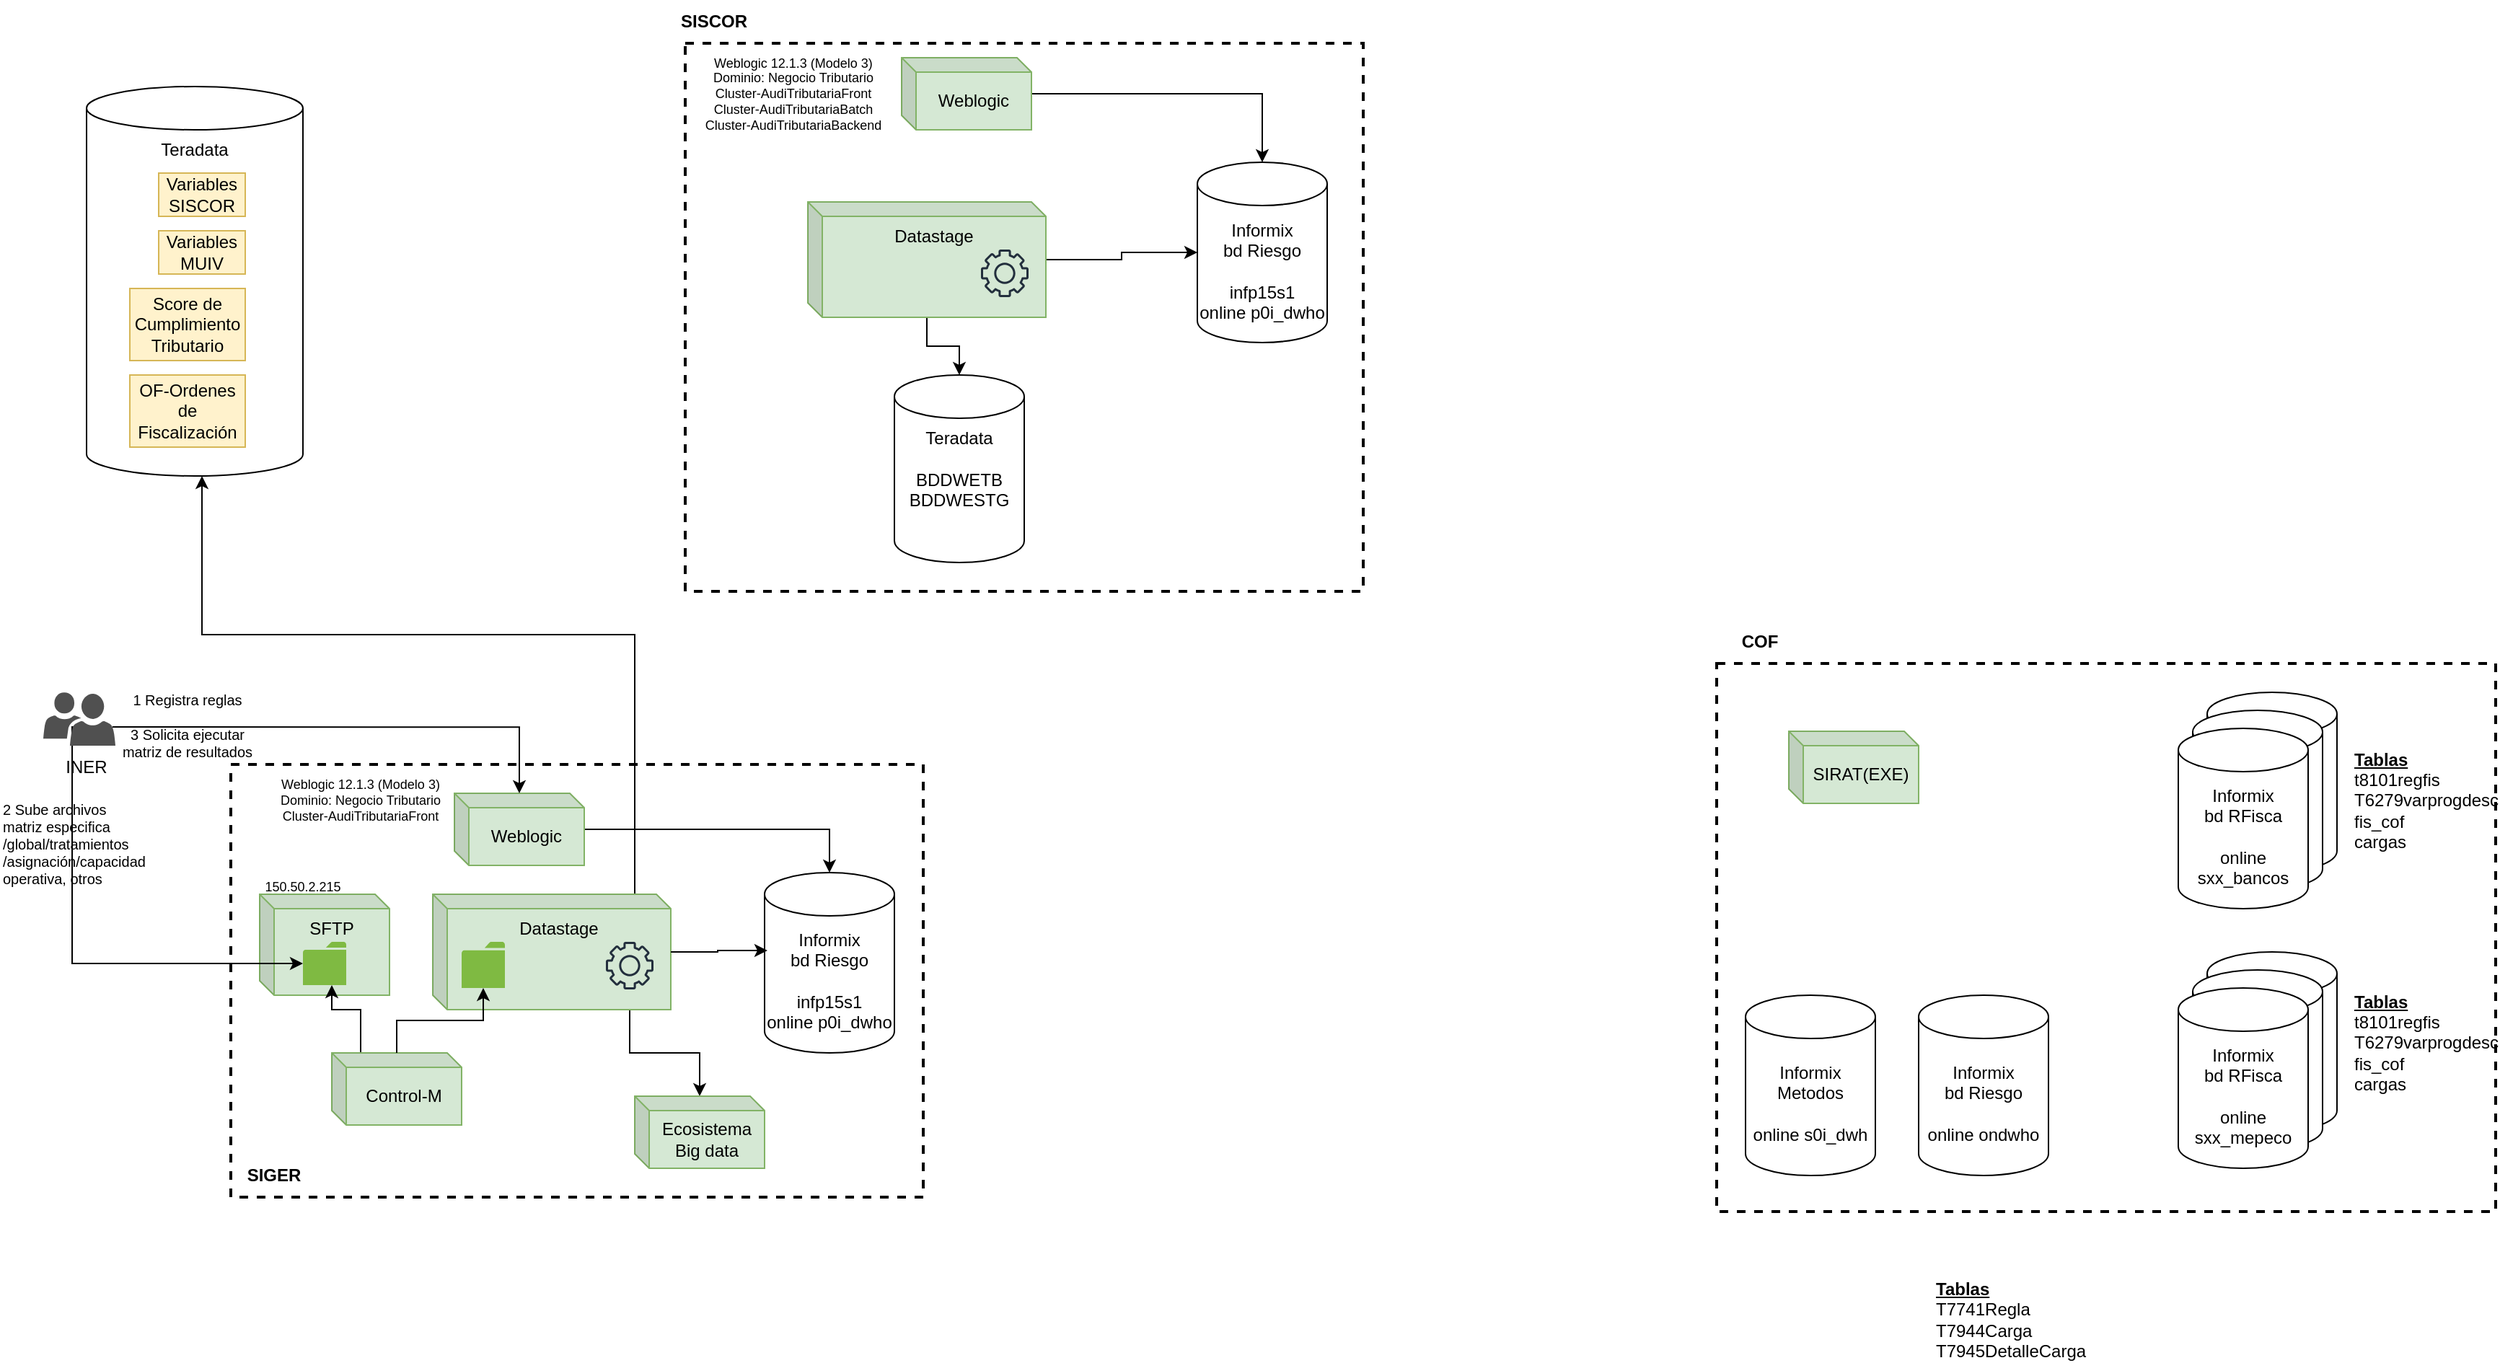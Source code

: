 <mxfile version="22.1.19" type="github">
  <diagram name="Página-1" id="nPnS-npcXqcOk9-AM_7p">
    <mxGraphModel dx="2261" dy="1933" grid="1" gridSize="10" guides="1" tooltips="1" connect="1" arrows="1" fold="1" page="1" pageScale="1" pageWidth="827" pageHeight="1169" math="0" shadow="0">
      <root>
        <mxCell id="0" />
        <mxCell id="1" parent="0" />
        <mxCell id="e_DzQCpD5upc4EDRTpxR-12" value="" style="rounded=0;whiteSpace=wrap;html=1;dashed=1;fillColor=none;strokeWidth=2;" vertex="1" parent="1">
          <mxGeometry x="1020" y="320" width="540" height="380" as="geometry" />
        </mxCell>
        <mxCell id="geifvfFEWeNei55oTGaf-37" value="" style="rounded=0;whiteSpace=wrap;html=1;dashed=1;fillColor=none;strokeWidth=2;" parent="1" vertex="1">
          <mxGeometry x="305" y="-110" width="470" height="380" as="geometry" />
        </mxCell>
        <mxCell id="e_DzQCpD5upc4EDRTpxR-5" value="" style="group" vertex="1" connectable="0" parent="1">
          <mxGeometry x="-10" y="390" width="480" height="300" as="geometry" />
        </mxCell>
        <mxCell id="geifvfFEWeNei55oTGaf-8" value="" style="rounded=0;whiteSpace=wrap;html=1;dashed=1;fillColor=none;strokeWidth=2;" parent="e_DzQCpD5upc4EDRTpxR-5" vertex="1">
          <mxGeometry width="480" height="300" as="geometry" />
        </mxCell>
        <mxCell id="geifvfFEWeNei55oTGaf-9" value="&lt;b&gt;SIGER&lt;/b&gt;" style="text;strokeColor=none;align=center;fillColor=none;html=1;verticalAlign=middle;whiteSpace=wrap;rounded=0;" parent="e_DzQCpD5upc4EDRTpxR-5" vertex="1">
          <mxGeometry y="270" width="60" height="30" as="geometry" />
        </mxCell>
        <mxCell id="geifvfFEWeNei55oTGaf-1" value="Teradata" style="shape=cylinder3;whiteSpace=wrap;html=1;boundedLbl=1;backgroundOutline=1;size=15;verticalAlign=top;" parent="1" vertex="1">
          <mxGeometry x="-110" y="-80" width="150" height="270" as="geometry" />
        </mxCell>
        <mxCell id="geifvfFEWeNei55oTGaf-2" value="Variables SISCOR" style="text;strokeColor=#d6b656;align=center;fillColor=#fff2cc;html=1;verticalAlign=middle;whiteSpace=wrap;rounded=0;" parent="1" vertex="1">
          <mxGeometry x="-60" y="-20" width="60" height="30" as="geometry" />
        </mxCell>
        <mxCell id="geifvfFEWeNei55oTGaf-3" value="Variables MUIV" style="text;strokeColor=#d6b656;align=center;fillColor=#fff2cc;html=1;verticalAlign=middle;whiteSpace=wrap;rounded=0;" parent="1" vertex="1">
          <mxGeometry x="-60" y="20" width="60" height="30" as="geometry" />
        </mxCell>
        <mxCell id="geifvfFEWeNei55oTGaf-4" value="Score de Cumplimiento Tributario" style="text;strokeColor=#d6b656;align=center;fillColor=#fff2cc;html=1;verticalAlign=middle;whiteSpace=wrap;rounded=0;" parent="1" vertex="1">
          <mxGeometry x="-80" y="60" width="80" height="50" as="geometry" />
        </mxCell>
        <mxCell id="geifvfFEWeNei55oTGaf-11" style="edgeStyle=orthogonalEdgeStyle;rounded=0;orthogonalLoop=1;jettySize=auto;html=1;" parent="1" source="geifvfFEWeNei55oTGaf-26" target="geifvfFEWeNei55oTGaf-6" edge="1">
          <mxGeometry relative="1" as="geometry">
            <Array as="points">
              <mxPoint x="267" y="590" />
              <mxPoint x="315" y="590" />
            </Array>
          </mxGeometry>
        </mxCell>
        <mxCell id="geifvfFEWeNei55oTGaf-27" style="edgeStyle=orthogonalEdgeStyle;rounded=0;orthogonalLoop=1;jettySize=auto;html=1;" parent="1" source="geifvfFEWeNei55oTGaf-5" target="geifvfFEWeNei55oTGaf-1" edge="1">
          <mxGeometry relative="1" as="geometry">
            <Array as="points">
              <mxPoint x="270" y="300" />
              <mxPoint x="-30" y="300" />
            </Array>
          </mxGeometry>
        </mxCell>
        <mxCell id="geifvfFEWeNei55oTGaf-5" value="Datastage&lt;br&gt;" style="shape=cube;whiteSpace=wrap;html=1;boundedLbl=1;backgroundOutline=1;darkOpacity=0.05;darkOpacity2=0.1;size=10;fillColor=#d5e8d4;strokeColor=#82b366;verticalAlign=top;" parent="1" vertex="1">
          <mxGeometry x="130" y="480" width="165" height="80" as="geometry" />
        </mxCell>
        <mxCell id="geifvfFEWeNei55oTGaf-6" value="Ecosistema&lt;br&gt;Big data" style="shape=cube;whiteSpace=wrap;html=1;boundedLbl=1;backgroundOutline=1;darkOpacity=0.05;darkOpacity2=0.1;size=10;fillColor=#d5e8d4;strokeColor=#82b366;" parent="1" vertex="1">
          <mxGeometry x="270" y="620" width="90" height="50" as="geometry" />
        </mxCell>
        <mxCell id="geifvfFEWeNei55oTGaf-13" value="SFTP" style="shape=cube;whiteSpace=wrap;html=1;boundedLbl=1;backgroundOutline=1;darkOpacity=0.05;darkOpacity2=0.1;size=10;fillColor=#d5e8d4;strokeColor=#82b366;verticalAlign=top;" parent="1" vertex="1">
          <mxGeometry x="10" y="480" width="90" height="70" as="geometry" />
        </mxCell>
        <mxCell id="geifvfFEWeNei55oTGaf-14" style="edgeStyle=orthogonalEdgeStyle;rounded=0;orthogonalLoop=1;jettySize=auto;html=1;" parent="1" source="geifvfFEWeNei55oTGaf-17" target="geifvfFEWeNei55oTGaf-19" edge="1">
          <mxGeometry relative="1" as="geometry">
            <Array as="points">
              <mxPoint x="80" y="560" />
              <mxPoint x="60" y="560" />
            </Array>
          </mxGeometry>
        </mxCell>
        <mxCell id="geifvfFEWeNei55oTGaf-24" style="edgeStyle=orthogonalEdgeStyle;rounded=0;orthogonalLoop=1;jettySize=auto;html=1;" parent="1" source="geifvfFEWeNei55oTGaf-15" target="geifvfFEWeNei55oTGaf-23" edge="1">
          <mxGeometry relative="1" as="geometry" />
        </mxCell>
        <mxCell id="geifvfFEWeNei55oTGaf-15" value="Weblogic" style="shape=cube;whiteSpace=wrap;html=1;boundedLbl=1;backgroundOutline=1;darkOpacity=0.05;darkOpacity2=0.1;size=10;fillColor=#d5e8d4;strokeColor=#82b366;" parent="1" vertex="1">
          <mxGeometry x="145" y="410" width="90" height="50" as="geometry" />
        </mxCell>
        <mxCell id="geifvfFEWeNei55oTGaf-16" value="Weblogic 12.1.3 (Modelo 3)&lt;br style=&quot;font-size: 9px;&quot;&gt;Dominio: Negocio Tributario&lt;br style=&quot;font-size: 9px;&quot;&gt;Cluster-AudiTributariaFront" style="text;strokeColor=none;align=center;fillColor=none;html=1;verticalAlign=middle;whiteSpace=wrap;rounded=0;fontSize=9;" parent="1" vertex="1">
          <mxGeometry x="-10" y="400" width="180" height="30" as="geometry" />
        </mxCell>
        <mxCell id="geifvfFEWeNei55oTGaf-17" value="Control-M" style="shape=cube;whiteSpace=wrap;html=1;boundedLbl=1;backgroundOutline=1;darkOpacity=0.05;darkOpacity2=0.1;size=10;fillColor=#d5e8d4;strokeColor=#82b366;" parent="1" vertex="1">
          <mxGeometry x="60" y="590" width="90" height="50" as="geometry" />
        </mxCell>
        <mxCell id="geifvfFEWeNei55oTGaf-18" style="edgeStyle=orthogonalEdgeStyle;rounded=0;orthogonalLoop=1;jettySize=auto;html=1;" parent="1" source="geifvfFEWeNei55oTGaf-17" target="geifvfFEWeNei55oTGaf-20" edge="1">
          <mxGeometry relative="1" as="geometry" />
        </mxCell>
        <mxCell id="geifvfFEWeNei55oTGaf-19" value="" style="sketch=0;pointerEvents=1;shadow=0;dashed=0;html=1;strokeColor=none;labelPosition=center;verticalLabelPosition=bottom;verticalAlign=top;outlineConnect=0;align=center;shape=mxgraph.office.concepts.folder;fillColor=#7FBA42;" parent="1" vertex="1">
          <mxGeometry x="40" y="513" width="30" height="30" as="geometry" />
        </mxCell>
        <mxCell id="geifvfFEWeNei55oTGaf-20" value="" style="sketch=0;pointerEvents=1;shadow=0;dashed=0;html=1;strokeColor=none;labelPosition=center;verticalLabelPosition=bottom;verticalAlign=top;outlineConnect=0;align=center;shape=mxgraph.office.concepts.folder;fillColor=#7FBA42;" parent="1" vertex="1">
          <mxGeometry x="150" y="513" width="30" height="32" as="geometry" />
        </mxCell>
        <mxCell id="geifvfFEWeNei55oTGaf-21" value="OF-Ordenes de Fiscalización" style="text;strokeColor=#d6b656;align=center;fillColor=#fff2cc;html=1;verticalAlign=middle;whiteSpace=wrap;rounded=0;" parent="1" vertex="1">
          <mxGeometry x="-80" y="120" width="80" height="50" as="geometry" />
        </mxCell>
        <mxCell id="geifvfFEWeNei55oTGaf-23" value="Informix&lt;br&gt;bd Riesgo&lt;br&gt;&lt;br&gt;infp15s1&lt;br&gt;online p0i_dwho" style="shape=cylinder3;whiteSpace=wrap;html=1;boundedLbl=1;backgroundOutline=1;size=15;" parent="1" vertex="1">
          <mxGeometry x="360" y="465" width="90" height="125" as="geometry" />
        </mxCell>
        <mxCell id="geifvfFEWeNei55oTGaf-25" value="150.50.2.215" style="text;strokeColor=none;align=center;fillColor=none;html=1;verticalAlign=middle;whiteSpace=wrap;rounded=0;fontSize=9;" parent="1" vertex="1">
          <mxGeometry x="10" y="460" width="60" height="30" as="geometry" />
        </mxCell>
        <mxCell id="geifvfFEWeNei55oTGaf-26" value="" style="sketch=0;outlineConnect=0;fontColor=#232F3E;gradientColor=none;fillColor=#232F3D;strokeColor=none;dashed=0;verticalLabelPosition=bottom;verticalAlign=top;align=center;html=1;fontSize=12;fontStyle=0;aspect=fixed;pointerEvents=1;shape=mxgraph.aws4.gear;" parent="1" vertex="1">
          <mxGeometry x="250" y="513" width="33" height="33" as="geometry" />
        </mxCell>
        <mxCell id="geifvfFEWeNei55oTGaf-30" style="edgeStyle=orthogonalEdgeStyle;rounded=0;orthogonalLoop=1;jettySize=auto;html=1;exitX=0.96;exitY=0.65;exitDx=0;exitDy=0;exitPerimeter=0;" parent="1" source="geifvfFEWeNei55oTGaf-28" target="geifvfFEWeNei55oTGaf-15" edge="1">
          <mxGeometry relative="1" as="geometry" />
        </mxCell>
        <mxCell id="geifvfFEWeNei55oTGaf-31" style="edgeStyle=orthogonalEdgeStyle;rounded=0;orthogonalLoop=1;jettySize=auto;html=1;exitX=0.74;exitY=0.649;exitDx=0;exitDy=0;exitPerimeter=0;" parent="1" source="geifvfFEWeNei55oTGaf-28" target="geifvfFEWeNei55oTGaf-19" edge="1">
          <mxGeometry relative="1" as="geometry">
            <Array as="points">
              <mxPoint x="-120" y="364" />
              <mxPoint x="-120" y="528" />
            </Array>
          </mxGeometry>
        </mxCell>
        <mxCell id="geifvfFEWeNei55oTGaf-29" value="INER" style="text;strokeColor=none;align=center;fillColor=none;html=1;verticalAlign=middle;whiteSpace=wrap;rounded=0;" parent="1" vertex="1">
          <mxGeometry x="-140" y="377" width="60" height="30" as="geometry" />
        </mxCell>
        <mxCell id="geifvfFEWeNei55oTGaf-32" value="1 Registra reglas" style="text;strokeColor=none;align=center;fillColor=none;html=1;verticalAlign=middle;whiteSpace=wrap;rounded=0;fontSize=10;" parent="1" vertex="1">
          <mxGeometry x="-90" y="330" width="100" height="30" as="geometry" />
        </mxCell>
        <mxCell id="geifvfFEWeNei55oTGaf-33" value="2 Sube archivos&lt;br style=&quot;font-size: 10px;&quot;&gt;matriz especifica /global/tratamientos&lt;br style=&quot;font-size: 10px;&quot;&gt;/asignación/capacidad operativa, otros" style="text;strokeColor=none;align=left;fillColor=none;html=1;verticalAlign=middle;whiteSpace=wrap;rounded=0;fontSize=10;" parent="1" vertex="1">
          <mxGeometry x="-170" y="430" width="100" height="30" as="geometry" />
        </mxCell>
        <mxCell id="geifvfFEWeNei55oTGaf-34" value="3 Solicita ejecutar matriz de resultados" style="text;strokeColor=none;align=center;fillColor=none;html=1;verticalAlign=middle;whiteSpace=wrap;rounded=0;fontSize=10;" parent="1" vertex="1">
          <mxGeometry x="-90" y="360" width="100" height="30" as="geometry" />
        </mxCell>
        <mxCell id="geifvfFEWeNei55oTGaf-36" style="edgeStyle=orthogonalEdgeStyle;rounded=0;orthogonalLoop=1;jettySize=auto;html=1;entryX=0.022;entryY=0.432;entryDx=0;entryDy=0;entryPerimeter=0;" parent="1" source="geifvfFEWeNei55oTGaf-5" target="geifvfFEWeNei55oTGaf-23" edge="1">
          <mxGeometry relative="1" as="geometry" />
        </mxCell>
        <mxCell id="e_DzQCpD5upc4EDRTpxR-9" style="edgeStyle=orthogonalEdgeStyle;rounded=0;orthogonalLoop=1;jettySize=auto;html=1;" edge="1" parent="1" source="e_DzQCpD5upc4EDRTpxR-1" target="e_DzQCpD5upc4EDRTpxR-4">
          <mxGeometry relative="1" as="geometry" />
        </mxCell>
        <mxCell id="e_DzQCpD5upc4EDRTpxR-1" value="Weblogic" style="shape=cube;whiteSpace=wrap;html=1;boundedLbl=1;backgroundOutline=1;darkOpacity=0.05;darkOpacity2=0.1;size=10;fillColor=#d5e8d4;strokeColor=#82b366;" vertex="1" parent="1">
          <mxGeometry x="455" y="-100" width="90" height="50" as="geometry" />
        </mxCell>
        <mxCell id="e_DzQCpD5upc4EDRTpxR-2" value="&lt;b&gt;SISCOR&lt;/b&gt;" style="text;strokeColor=none;align=center;fillColor=none;html=1;verticalAlign=middle;whiteSpace=wrap;rounded=0;" vertex="1" parent="1">
          <mxGeometry x="295" y="-140" width="60" height="30" as="geometry" />
        </mxCell>
        <mxCell id="e_DzQCpD5upc4EDRTpxR-3" value="Weblogic 12.1.3 (Modelo 3)&lt;br style=&quot;font-size: 9px;&quot;&gt;Dominio: Negocio Tributario&lt;br style=&quot;font-size: 9px;&quot;&gt;Cluster-AudiTributariaFront&lt;br&gt;Cluster-AudiTributariaBatch&lt;br&gt;Cluster-AudiTributariaBackend" style="text;strokeColor=none;align=center;fillColor=none;html=1;verticalAlign=middle;whiteSpace=wrap;rounded=0;fontSize=9;" vertex="1" parent="1">
          <mxGeometry x="315" y="-105" width="130" height="60" as="geometry" />
        </mxCell>
        <mxCell id="e_DzQCpD5upc4EDRTpxR-4" value="Informix&lt;br&gt;bd Riesgo&lt;br&gt;&lt;br&gt;infp15s1&lt;br&gt;online p0i_dwho" style="shape=cylinder3;whiteSpace=wrap;html=1;boundedLbl=1;backgroundOutline=1;size=15;" vertex="1" parent="1">
          <mxGeometry x="660" y="-27.5" width="90" height="125" as="geometry" />
        </mxCell>
        <mxCell id="e_DzQCpD5upc4EDRTpxR-10" style="edgeStyle=orthogonalEdgeStyle;rounded=0;orthogonalLoop=1;jettySize=auto;html=1;" edge="1" parent="1" source="e_DzQCpD5upc4EDRTpxR-6" target="e_DzQCpD5upc4EDRTpxR-8">
          <mxGeometry relative="1" as="geometry" />
        </mxCell>
        <mxCell id="e_DzQCpD5upc4EDRTpxR-11" style="edgeStyle=orthogonalEdgeStyle;rounded=0;orthogonalLoop=1;jettySize=auto;html=1;" edge="1" parent="1" source="e_DzQCpD5upc4EDRTpxR-6" target="e_DzQCpD5upc4EDRTpxR-4">
          <mxGeometry relative="1" as="geometry" />
        </mxCell>
        <mxCell id="e_DzQCpD5upc4EDRTpxR-6" value="Datastage&lt;br&gt;" style="shape=cube;whiteSpace=wrap;html=1;boundedLbl=1;backgroundOutline=1;darkOpacity=0.05;darkOpacity2=0.1;size=10;fillColor=#d5e8d4;strokeColor=#82b366;verticalAlign=top;" vertex="1" parent="1">
          <mxGeometry x="390" width="165" height="80" as="geometry" />
        </mxCell>
        <mxCell id="e_DzQCpD5upc4EDRTpxR-7" value="" style="sketch=0;outlineConnect=0;fontColor=#232F3E;gradientColor=none;fillColor=#232F3D;strokeColor=none;dashed=0;verticalLabelPosition=bottom;verticalAlign=top;align=center;html=1;fontSize=12;fontStyle=0;aspect=fixed;pointerEvents=1;shape=mxgraph.aws4.gear;" vertex="1" parent="1">
          <mxGeometry x="510" y="33" width="33" height="33" as="geometry" />
        </mxCell>
        <mxCell id="e_DzQCpD5upc4EDRTpxR-8" value="Teradata&lt;br&gt;&lt;br&gt;BDDWETB&lt;br&gt;BDDWESTG" style="shape=cylinder3;whiteSpace=wrap;html=1;boundedLbl=1;backgroundOutline=1;size=15;verticalAlign=top;" vertex="1" parent="1">
          <mxGeometry x="450" y="120" width="90" height="130" as="geometry" />
        </mxCell>
        <mxCell id="geifvfFEWeNei55oTGaf-28" value="" style="sketch=0;pointerEvents=1;shadow=0;dashed=0;html=1;strokeColor=none;labelPosition=center;verticalLabelPosition=bottom;verticalAlign=top;align=center;fillColor=#505050;shape=mxgraph.mscae.intune.user_group" parent="1" vertex="1">
          <mxGeometry x="-140" y="340" width="50" height="37" as="geometry" />
        </mxCell>
        <mxCell id="e_DzQCpD5upc4EDRTpxR-13" value="&lt;b&gt;COF&lt;/b&gt;" style="text;strokeColor=none;align=center;fillColor=none;html=1;verticalAlign=middle;whiteSpace=wrap;rounded=0;" vertex="1" parent="1">
          <mxGeometry x="1020" y="290" width="60" height="30" as="geometry" />
        </mxCell>
        <mxCell id="e_DzQCpD5upc4EDRTpxR-14" value="Informix&lt;br&gt;bd RFisca&lt;br&gt;&lt;br&gt;sxx_bancos" style="shape=cylinder3;whiteSpace=wrap;html=1;boundedLbl=1;backgroundOutline=1;size=15;" vertex="1" parent="1">
          <mxGeometry x="1360" y="340" width="90" height="125" as="geometry" />
        </mxCell>
        <mxCell id="e_DzQCpD5upc4EDRTpxR-15" value="Informix&lt;br&gt;bd RFisca&lt;br&gt;&lt;br&gt;sxx_bancos" style="shape=cylinder3;whiteSpace=wrap;html=1;boundedLbl=1;backgroundOutline=1;size=15;" vertex="1" parent="1">
          <mxGeometry x="1350" y="352.5" width="90" height="125" as="geometry" />
        </mxCell>
        <mxCell id="e_DzQCpD5upc4EDRTpxR-16" value="Informix&lt;br&gt;bd RFisca&lt;br&gt;&lt;br&gt;online sxx_bancos" style="shape=cylinder3;whiteSpace=wrap;html=1;boundedLbl=1;backgroundOutline=1;size=15;" vertex="1" parent="1">
          <mxGeometry x="1340" y="365" width="90" height="125" as="geometry" />
        </mxCell>
        <mxCell id="e_DzQCpD5upc4EDRTpxR-17" value="Informix&lt;br&gt;bd RFisca&lt;br&gt;&lt;br&gt;sxx_bancos" style="shape=cylinder3;whiteSpace=wrap;html=1;boundedLbl=1;backgroundOutline=1;size=15;" vertex="1" parent="1">
          <mxGeometry x="1360" y="520" width="90" height="125" as="geometry" />
        </mxCell>
        <mxCell id="e_DzQCpD5upc4EDRTpxR-18" value="Informix&lt;br&gt;bd RFisca&lt;br&gt;&lt;br&gt;sxx_bancos" style="shape=cylinder3;whiteSpace=wrap;html=1;boundedLbl=1;backgroundOutline=1;size=15;" vertex="1" parent="1">
          <mxGeometry x="1350" y="532.5" width="90" height="125" as="geometry" />
        </mxCell>
        <mxCell id="e_DzQCpD5upc4EDRTpxR-19" value="Informix&lt;br&gt;bd RFisca&lt;br&gt;&lt;br&gt;online sxx_mepeco" style="shape=cylinder3;whiteSpace=wrap;html=1;boundedLbl=1;backgroundOutline=1;size=15;" vertex="1" parent="1">
          <mxGeometry x="1340" y="545" width="90" height="125" as="geometry" />
        </mxCell>
        <mxCell id="e_DzQCpD5upc4EDRTpxR-20" value="SIRAT(EXE)" style="shape=cube;whiteSpace=wrap;html=1;boundedLbl=1;backgroundOutline=1;darkOpacity=0.05;darkOpacity2=0.1;size=10;fillColor=#d5e8d4;strokeColor=#82b366;" vertex="1" parent="1">
          <mxGeometry x="1070" y="367" width="90" height="50" as="geometry" />
        </mxCell>
        <mxCell id="e_DzQCpD5upc4EDRTpxR-21" value="Informix&lt;br&gt;bd Riesgo&lt;br&gt;&lt;br&gt;online ondwho" style="shape=cylinder3;whiteSpace=wrap;html=1;boundedLbl=1;backgroundOutline=1;size=15;" vertex="1" parent="1">
          <mxGeometry x="1160" y="550" width="90" height="125" as="geometry" />
        </mxCell>
        <mxCell id="e_DzQCpD5upc4EDRTpxR-22" value="Informix&lt;br&gt;Metodos&lt;br&gt;&lt;br&gt;online s0i_dwh" style="shape=cylinder3;whiteSpace=wrap;html=1;boundedLbl=1;backgroundOutline=1;size=15;" vertex="1" parent="1">
          <mxGeometry x="1040" y="550" width="90" height="125" as="geometry" />
        </mxCell>
        <mxCell id="e_DzQCpD5upc4EDRTpxR-23" value="&lt;u&gt;&lt;b&gt;Tablas&lt;/b&gt;&lt;/u&gt;&lt;br&gt;t8101regfis&lt;br&gt;T6279varprogdesc&lt;br&gt;fis_cof&lt;br&gt;cargas" style="text;strokeColor=none;align=left;fillColor=none;html=1;verticalAlign=middle;whiteSpace=wrap;rounded=0;" vertex="1" parent="1">
          <mxGeometry x="1460" y="400" width="60" height="30" as="geometry" />
        </mxCell>
        <mxCell id="e_DzQCpD5upc4EDRTpxR-25" value="&lt;u&gt;&lt;b&gt;Tablas&lt;/b&gt;&lt;/u&gt;&lt;br&gt;T7741Regla&lt;br&gt;T7944Carga&lt;br&gt;T7945DetalleCarga" style="text;strokeColor=none;align=left;fillColor=none;html=1;verticalAlign=middle;whiteSpace=wrap;rounded=0;" vertex="1" parent="1">
          <mxGeometry x="1170" y="760" width="60" height="30" as="geometry" />
        </mxCell>
        <mxCell id="e_DzQCpD5upc4EDRTpxR-26" value="&lt;u&gt;&lt;b&gt;Tablas&lt;/b&gt;&lt;/u&gt;&lt;br&gt;t8101regfis&lt;br&gt;T6279varprogdesc&lt;br&gt;fis_cof&lt;br&gt;cargas" style="text;strokeColor=none;align=left;fillColor=none;html=1;verticalAlign=middle;whiteSpace=wrap;rounded=0;" vertex="1" parent="1">
          <mxGeometry x="1460" y="567.5" width="60" height="30" as="geometry" />
        </mxCell>
      </root>
    </mxGraphModel>
  </diagram>
</mxfile>
